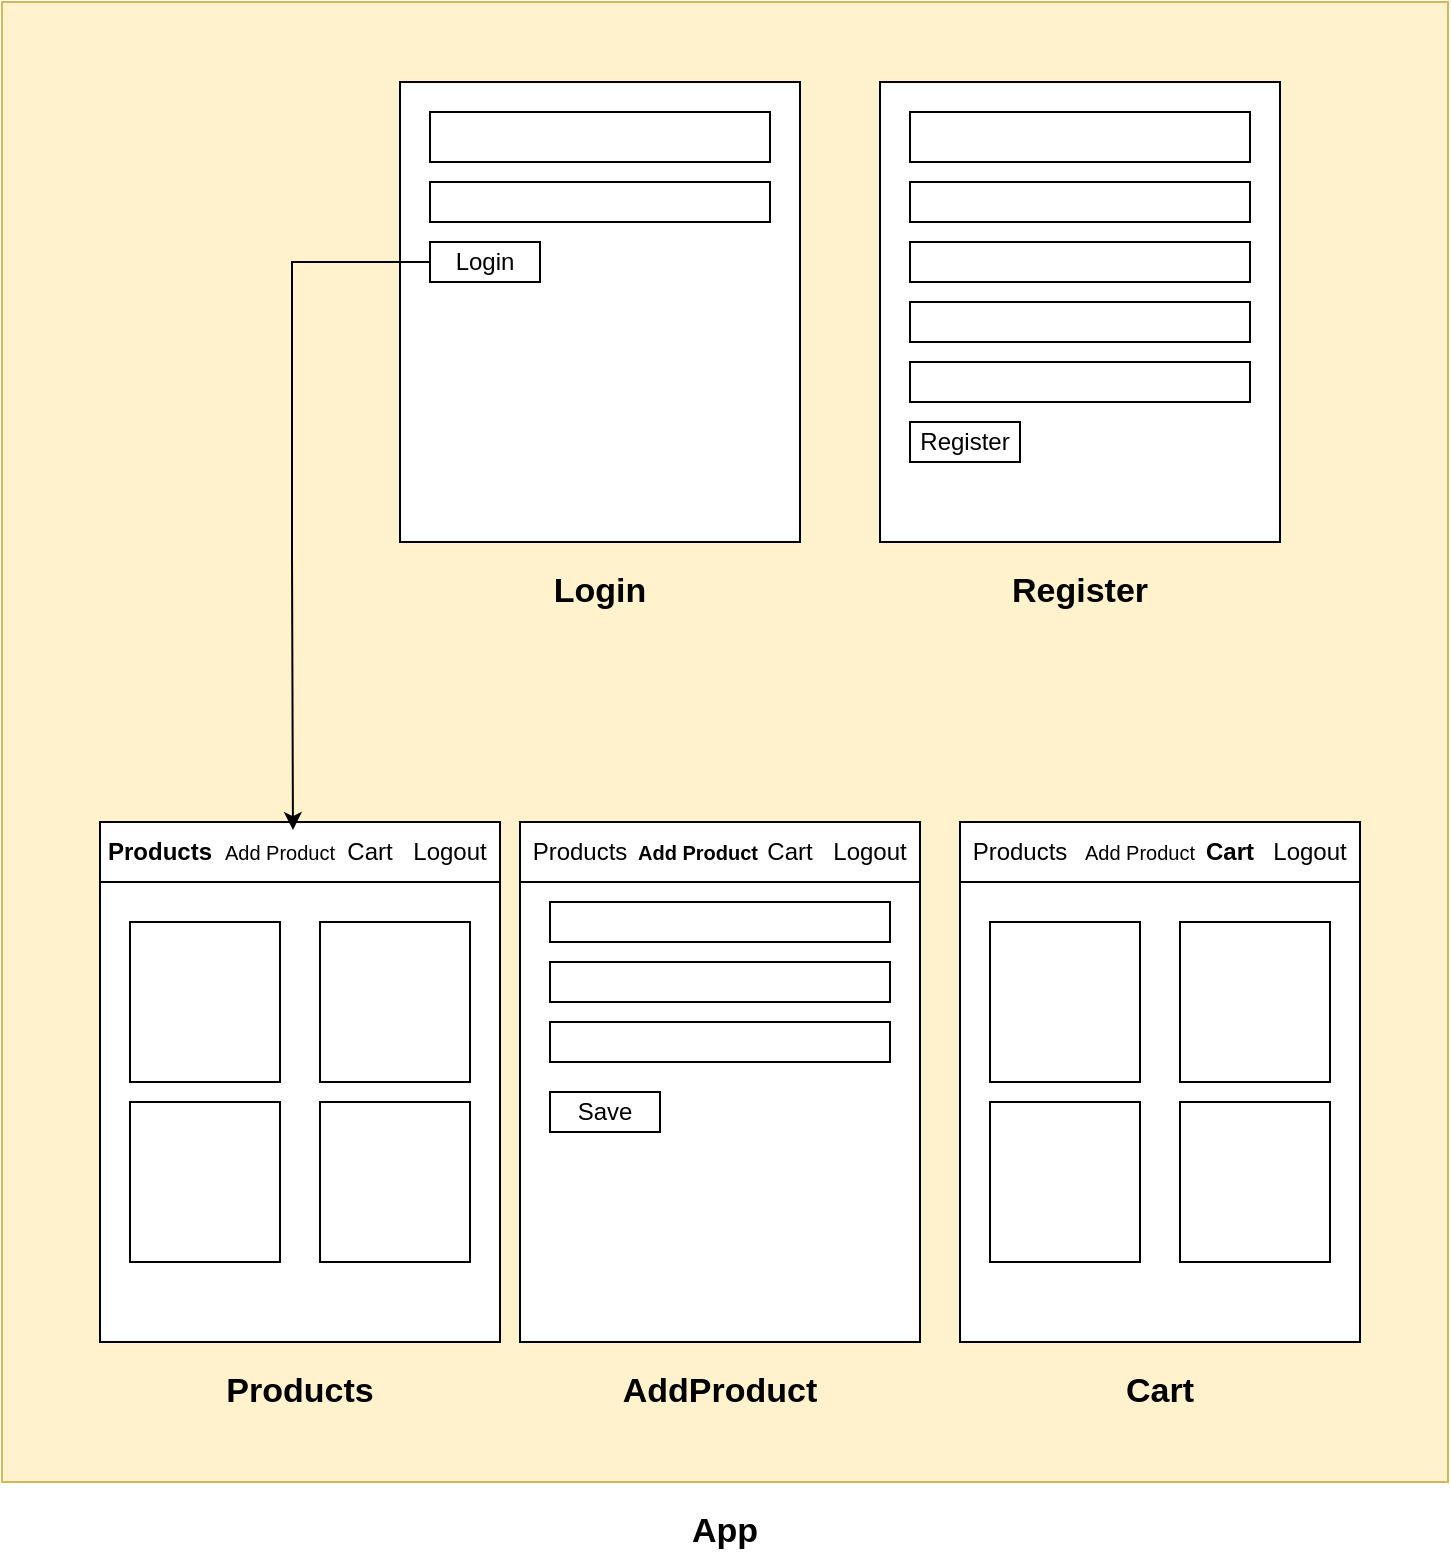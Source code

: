 <mxfile version="25.0.2">
  <diagram name="Page-1" id="qSi1kfgGCvpuqHFb6oyk">
    <mxGraphModel dx="1380" dy="887" grid="1" gridSize="10" guides="1" tooltips="1" connect="1" arrows="1" fold="1" page="1" pageScale="1" pageWidth="827" pageHeight="1169" math="0" shadow="0">
      <root>
        <mxCell id="0" />
        <mxCell id="1" parent="0" />
        <mxCell id="hvbtrYY9sSFae_utl0OA-50" value="" style="rounded=0;whiteSpace=wrap;html=1;fillColor=#fff2cc;strokeColor=#d6b656;" vertex="1" parent="1">
          <mxGeometry x="50" y="200" width="723" height="740" as="geometry" />
        </mxCell>
        <mxCell id="OZvwDvS8y1LQUS1a6cP2-2" value="" style="rounded=0;whiteSpace=wrap;html=1;" parent="1" vertex="1">
          <mxGeometry x="249" y="240" width="200" height="230" as="geometry" />
        </mxCell>
        <mxCell id="OZvwDvS8y1LQUS1a6cP2-4" value="" style="rounded=0;whiteSpace=wrap;html=1;" parent="1" vertex="1">
          <mxGeometry x="489" y="240" width="200" height="230" as="geometry" />
        </mxCell>
        <mxCell id="OZvwDvS8y1LQUS1a6cP2-9" value="" style="rounded=0;whiteSpace=wrap;html=1;" parent="1" vertex="1">
          <mxGeometry x="264" y="255" width="170" height="25" as="geometry" />
        </mxCell>
        <mxCell id="OZvwDvS8y1LQUS1a6cP2-10" value="" style="rounded=0;whiteSpace=wrap;html=1;" parent="1" vertex="1">
          <mxGeometry x="264" y="290" width="170" height="20" as="geometry" />
        </mxCell>
        <mxCell id="OZvwDvS8y1LQUS1a6cP2-11" value="Login" style="rounded=0;whiteSpace=wrap;html=1;" parent="1" vertex="1">
          <mxGeometry x="264" y="320" width="55" height="20" as="geometry" />
        </mxCell>
        <mxCell id="OZvwDvS8y1LQUS1a6cP2-12" value="Login" style="text;html=1;align=center;verticalAlign=middle;whiteSpace=wrap;rounded=0;fontStyle=1;fontSize=17;" parent="1" vertex="1">
          <mxGeometry x="249" y="480" width="200" height="30" as="geometry" />
        </mxCell>
        <mxCell id="OZvwDvS8y1LQUS1a6cP2-13" value="Register" style="text;html=1;align=center;verticalAlign=middle;whiteSpace=wrap;rounded=0;fontStyle=1;fontSize=17;" parent="1" vertex="1">
          <mxGeometry x="489" y="480" width="200" height="30" as="geometry" />
        </mxCell>
        <mxCell id="hvbtrYY9sSFae_utl0OA-1" value="" style="rounded=0;whiteSpace=wrap;html=1;" vertex="1" parent="1">
          <mxGeometry x="504" y="255" width="170" height="25" as="geometry" />
        </mxCell>
        <mxCell id="hvbtrYY9sSFae_utl0OA-2" value="" style="rounded=0;whiteSpace=wrap;html=1;" vertex="1" parent="1">
          <mxGeometry x="504" y="290" width="170" height="20" as="geometry" />
        </mxCell>
        <mxCell id="hvbtrYY9sSFae_utl0OA-3" value="Register" style="rounded=0;whiteSpace=wrap;html=1;" vertex="1" parent="1">
          <mxGeometry x="504" y="410" width="55" height="20" as="geometry" />
        </mxCell>
        <mxCell id="hvbtrYY9sSFae_utl0OA-4" value="" style="rounded=0;whiteSpace=wrap;html=1;" vertex="1" parent="1">
          <mxGeometry x="504" y="320" width="170" height="20" as="geometry" />
        </mxCell>
        <mxCell id="hvbtrYY9sSFae_utl0OA-5" value="" style="rounded=0;whiteSpace=wrap;html=1;" vertex="1" parent="1">
          <mxGeometry x="504" y="350" width="170" height="20" as="geometry" />
        </mxCell>
        <mxCell id="hvbtrYY9sSFae_utl0OA-6" value="" style="rounded=0;whiteSpace=wrap;html=1;" vertex="1" parent="1">
          <mxGeometry x="504" y="380" width="170" height="20" as="geometry" />
        </mxCell>
        <mxCell id="hvbtrYY9sSFae_utl0OA-7" value="" style="rounded=0;whiteSpace=wrap;html=1;" vertex="1" parent="1">
          <mxGeometry x="99" y="640" width="200" height="230" as="geometry" />
        </mxCell>
        <mxCell id="hvbtrYY9sSFae_utl0OA-8" value="Products" style="text;html=1;align=center;verticalAlign=middle;whiteSpace=wrap;rounded=0;fontStyle=1;fontSize=17;" vertex="1" parent="1">
          <mxGeometry x="99" y="880" width="200" height="30" as="geometry" />
        </mxCell>
        <mxCell id="hvbtrYY9sSFae_utl0OA-9" value="" style="rounded=0;whiteSpace=wrap;html=1;" vertex="1" parent="1">
          <mxGeometry x="114" y="660" width="75" height="80" as="geometry" />
        </mxCell>
        <mxCell id="hvbtrYY9sSFae_utl0OA-10" value="" style="rounded=0;whiteSpace=wrap;html=1;" vertex="1" parent="1">
          <mxGeometry x="209" y="660" width="75" height="80" as="geometry" />
        </mxCell>
        <mxCell id="hvbtrYY9sSFae_utl0OA-11" value="" style="rounded=0;whiteSpace=wrap;html=1;" vertex="1" parent="1">
          <mxGeometry x="114" y="750" width="75" height="80" as="geometry" />
        </mxCell>
        <mxCell id="hvbtrYY9sSFae_utl0OA-12" value="" style="rounded=0;whiteSpace=wrap;html=1;" vertex="1" parent="1">
          <mxGeometry x="209" y="750" width="75" height="80" as="geometry" />
        </mxCell>
        <mxCell id="hvbtrYY9sSFae_utl0OA-13" value="" style="rounded=0;whiteSpace=wrap;html=1;" vertex="1" parent="1">
          <mxGeometry x="99" y="610" width="200" height="30" as="geometry" />
        </mxCell>
        <mxCell id="hvbtrYY9sSFae_utl0OA-14" value="Products" style="text;html=1;align=center;verticalAlign=middle;whiteSpace=wrap;rounded=0;fontStyle=1" vertex="1" parent="1">
          <mxGeometry x="99" y="615" width="60" height="20" as="geometry" />
        </mxCell>
        <mxCell id="hvbtrYY9sSFae_utl0OA-15" value="Add Product" style="text;html=1;align=center;verticalAlign=middle;whiteSpace=wrap;rounded=0;fontSize=10;" vertex="1" parent="1">
          <mxGeometry x="159" y="615" width="60" height="20" as="geometry" />
        </mxCell>
        <mxCell id="hvbtrYY9sSFae_utl0OA-16" value="Cart" style="text;html=1;align=center;verticalAlign=middle;whiteSpace=wrap;rounded=0;" vertex="1" parent="1">
          <mxGeometry x="219" y="615" width="30" height="20" as="geometry" />
        </mxCell>
        <mxCell id="hvbtrYY9sSFae_utl0OA-17" value="Logout" style="text;html=1;align=center;verticalAlign=middle;whiteSpace=wrap;rounded=0;" vertex="1" parent="1">
          <mxGeometry x="259" y="615" width="30" height="20" as="geometry" />
        </mxCell>
        <mxCell id="hvbtrYY9sSFae_utl0OA-18" value="" style="rounded=0;whiteSpace=wrap;html=1;" vertex="1" parent="1">
          <mxGeometry x="309" y="640" width="200" height="230" as="geometry" />
        </mxCell>
        <mxCell id="hvbtrYY9sSFae_utl0OA-19" value="AddProduct" style="text;html=1;align=center;verticalAlign=middle;whiteSpace=wrap;rounded=0;fontStyle=1;fontSize=17;" vertex="1" parent="1">
          <mxGeometry x="309" y="880" width="200" height="30" as="geometry" />
        </mxCell>
        <mxCell id="hvbtrYY9sSFae_utl0OA-24" value="" style="rounded=0;whiteSpace=wrap;html=1;" vertex="1" parent="1">
          <mxGeometry x="309" y="610" width="200" height="30" as="geometry" />
        </mxCell>
        <mxCell id="hvbtrYY9sSFae_utl0OA-25" value="Products" style="text;html=1;align=center;verticalAlign=middle;whiteSpace=wrap;rounded=0;" vertex="1" parent="1">
          <mxGeometry x="309" y="615" width="60" height="20" as="geometry" />
        </mxCell>
        <mxCell id="hvbtrYY9sSFae_utl0OA-26" value="Add Product" style="text;html=1;align=center;verticalAlign=middle;whiteSpace=wrap;rounded=0;fontSize=10;fontStyle=1" vertex="1" parent="1">
          <mxGeometry x="363" y="615" width="70" height="20" as="geometry" />
        </mxCell>
        <mxCell id="hvbtrYY9sSFae_utl0OA-27" value="Cart" style="text;html=1;align=center;verticalAlign=middle;whiteSpace=wrap;rounded=0;" vertex="1" parent="1">
          <mxGeometry x="429" y="615" width="30" height="20" as="geometry" />
        </mxCell>
        <mxCell id="hvbtrYY9sSFae_utl0OA-28" value="Logout" style="text;html=1;align=center;verticalAlign=middle;whiteSpace=wrap;rounded=0;" vertex="1" parent="1">
          <mxGeometry x="469" y="615" width="30" height="20" as="geometry" />
        </mxCell>
        <mxCell id="hvbtrYY9sSFae_utl0OA-29" value="" style="rounded=0;whiteSpace=wrap;html=1;" vertex="1" parent="1">
          <mxGeometry x="324" y="650" width="170" height="20" as="geometry" />
        </mxCell>
        <mxCell id="hvbtrYY9sSFae_utl0OA-30" value="Save" style="rounded=0;whiteSpace=wrap;html=1;" vertex="1" parent="1">
          <mxGeometry x="324" y="745" width="55" height="20" as="geometry" />
        </mxCell>
        <mxCell id="hvbtrYY9sSFae_utl0OA-31" value="" style="rounded=0;whiteSpace=wrap;html=1;" vertex="1" parent="1">
          <mxGeometry x="324" y="680" width="170" height="20" as="geometry" />
        </mxCell>
        <mxCell id="hvbtrYY9sSFae_utl0OA-32" value="" style="rounded=0;whiteSpace=wrap;html=1;" vertex="1" parent="1">
          <mxGeometry x="324" y="710" width="170" height="20" as="geometry" />
        </mxCell>
        <mxCell id="hvbtrYY9sSFae_utl0OA-37" value="" style="rounded=0;whiteSpace=wrap;html=1;" vertex="1" parent="1">
          <mxGeometry x="529" y="640" width="200" height="230" as="geometry" />
        </mxCell>
        <mxCell id="hvbtrYY9sSFae_utl0OA-38" value="Cart" style="text;html=1;align=center;verticalAlign=middle;whiteSpace=wrap;rounded=0;fontStyle=1;fontSize=17;" vertex="1" parent="1">
          <mxGeometry x="529" y="880" width="200" height="30" as="geometry" />
        </mxCell>
        <mxCell id="hvbtrYY9sSFae_utl0OA-39" value="" style="rounded=0;whiteSpace=wrap;html=1;" vertex="1" parent="1">
          <mxGeometry x="544" y="660" width="75" height="80" as="geometry" />
        </mxCell>
        <mxCell id="hvbtrYY9sSFae_utl0OA-40" value="" style="rounded=0;whiteSpace=wrap;html=1;" vertex="1" parent="1">
          <mxGeometry x="639" y="660" width="75" height="80" as="geometry" />
        </mxCell>
        <mxCell id="hvbtrYY9sSFae_utl0OA-41" value="" style="rounded=0;whiteSpace=wrap;html=1;" vertex="1" parent="1">
          <mxGeometry x="544" y="750" width="75" height="80" as="geometry" />
        </mxCell>
        <mxCell id="hvbtrYY9sSFae_utl0OA-42" value="" style="rounded=0;whiteSpace=wrap;html=1;" vertex="1" parent="1">
          <mxGeometry x="639" y="750" width="75" height="80" as="geometry" />
        </mxCell>
        <mxCell id="hvbtrYY9sSFae_utl0OA-43" value="" style="rounded=0;whiteSpace=wrap;html=1;" vertex="1" parent="1">
          <mxGeometry x="529" y="610" width="200" height="30" as="geometry" />
        </mxCell>
        <mxCell id="hvbtrYY9sSFae_utl0OA-44" value="Products" style="text;html=1;align=center;verticalAlign=middle;whiteSpace=wrap;rounded=0;fontStyle=0" vertex="1" parent="1">
          <mxGeometry x="529" y="615" width="60" height="20" as="geometry" />
        </mxCell>
        <mxCell id="hvbtrYY9sSFae_utl0OA-45" value="Add Product" style="text;html=1;align=center;verticalAlign=middle;whiteSpace=wrap;rounded=0;fontSize=10;" vertex="1" parent="1">
          <mxGeometry x="589" y="615" width="60" height="20" as="geometry" />
        </mxCell>
        <mxCell id="hvbtrYY9sSFae_utl0OA-46" value="Cart" style="text;html=1;align=center;verticalAlign=middle;whiteSpace=wrap;rounded=0;fontStyle=1" vertex="1" parent="1">
          <mxGeometry x="649" y="615" width="30" height="20" as="geometry" />
        </mxCell>
        <mxCell id="hvbtrYY9sSFae_utl0OA-47" value="Logout" style="text;html=1;align=center;verticalAlign=middle;whiteSpace=wrap;rounded=0;" vertex="1" parent="1">
          <mxGeometry x="689" y="615" width="30" height="20" as="geometry" />
        </mxCell>
        <mxCell id="hvbtrYY9sSFae_utl0OA-48" style="edgeStyle=orthogonalEdgeStyle;rounded=0;orthogonalLoop=1;jettySize=auto;html=1;entryX=0.608;entryY=-0.048;entryDx=0;entryDy=0;entryPerimeter=0;" edge="1" parent="1" source="OZvwDvS8y1LQUS1a6cP2-11" target="hvbtrYY9sSFae_utl0OA-15">
          <mxGeometry relative="1" as="geometry">
            <Array as="points">
              <mxPoint x="195" y="330" />
              <mxPoint x="195" y="478" />
            </Array>
          </mxGeometry>
        </mxCell>
        <mxCell id="hvbtrYY9sSFae_utl0OA-51" value="App" style="text;html=1;align=center;verticalAlign=middle;whiteSpace=wrap;rounded=0;fontStyle=1;fontSize=17;" vertex="1" parent="1">
          <mxGeometry x="51.5" y="950" width="718.5" height="30" as="geometry" />
        </mxCell>
      </root>
    </mxGraphModel>
  </diagram>
</mxfile>

